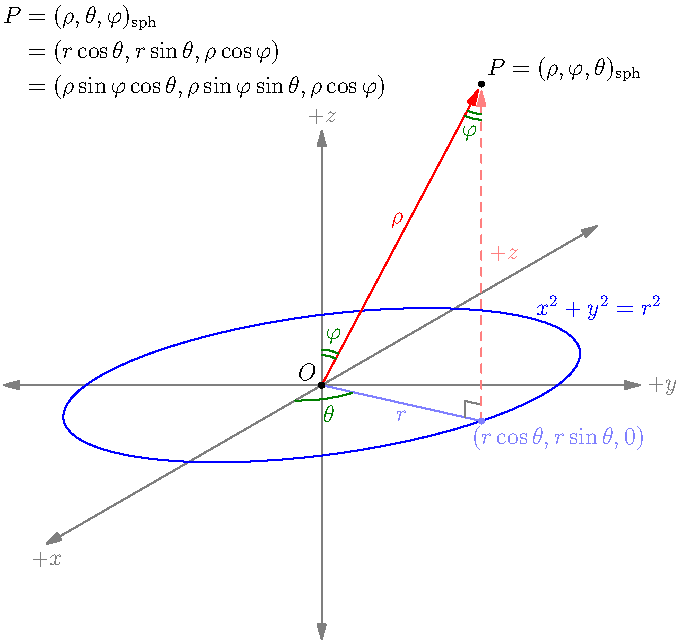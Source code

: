 import geometry;
usepackage("amsmath");

size(12cm);
draw((-5,0)--(5,0), grey, Arrows);
draw(5*dir(30)--5*dir(210), grey, Arrows);
draw((0,-4)--(0,4), grey, Arrows);
label("$+x$", 5*dir(210), dir(-90), grey);
label("$+y$", (5,0), dir(0), grey);
label("$+z$", (0,4), dir(90), grey);

real r1 = 3 * 1.36602540378444;
real r2 = 3 * 0.366025403784439;
real theta = 90/pi * 0.261799387799149;

path g = rotate(theta)*ellipse((0,0),r1,r2);
draw(g, blue);

pair O = (0,0);
pair K = arcpoint(g, -2);
label("$x^2+y^2=r^2$", arcpoint(g,1), dir(30), blue);
draw("$r$", O--K, dir(-90), lightblue);
draw("$\theta$", scale(0.2)*subpath(g,2.64,3.38), dir(-70), deepgreen);
pair K1 = 0.9*K;
pair K2 = K + 0.1 * dir(90) * abs(K);
draw(K1--(K1+K2-K)--K2, grey);

// right angle mark at K
pair K1 = 0.9*K;
pair K2 = K + 0.1 * dir(90) * abs(K);
draw(K1--(K1+K2-K)--K2, grey);

pair P = K + 5.3 * dir(90);
draw("$+z$", K--P, dir(0), lightred+dashed, EndArrow, EndMargin);

draw("$\rho$", O--P, dir(110), red, EndArrow, EndMargin);
markangle(radius=15,n=2,"$\varphi$", P, O, (0,1), deepgreen);
markangle(radius=15,n=2,"$\varphi$", O, P, K, deepgreen);

dot("$(r \cos \theta, r \sin \theta, 0)$", K, dir(310), lightblue);

label("$\begin{aligned}
P &= (\rho, \theta, \varphi)_{\text{sph}} \\
&= (r \cos \theta, r \sin \theta, \rho \cos \varphi) \\
&= (\rho \sin \varphi \cos \theta, \rho \sin \varphi \sin \theta, \rho \cos \varphi)
\end{aligned}
$", (-2, P.y+0.5));

dot("$P = (\rho, \varphi, \theta)_{\text{sph}}$", P, dir(40));
dot("$O$", O, dir(135));
